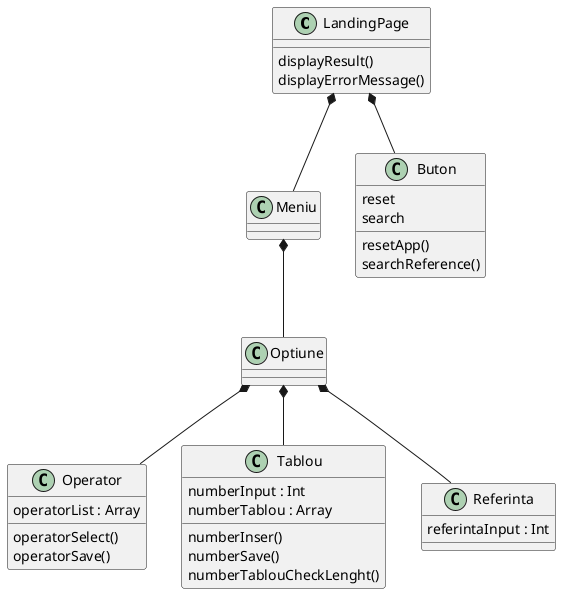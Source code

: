 @startuml
'https://plantuml.com/class-diagram

class LandingPage {
displayResult()
displayErrorMessage()
}

class Meniu {}

class Optiune {}

class Operator {
operatorList : Array
operatorSelect()
operatorSave()
}

class Tablou {
numberInput : Int
numberTablou : Array

numberInser()
numberSave()
numberTablouCheckLenght()
}

class Referinta {
referintaInput : Int
}

class Buton {
reset
search

resetApp()
searchReference()
}

LandingPage *-- Meniu
LandingPage *-- Buton

Meniu *-- Optiune

Optiune *-- Operator
Optiune *-- Tablou
Optiune *-- Referinta
@enduml